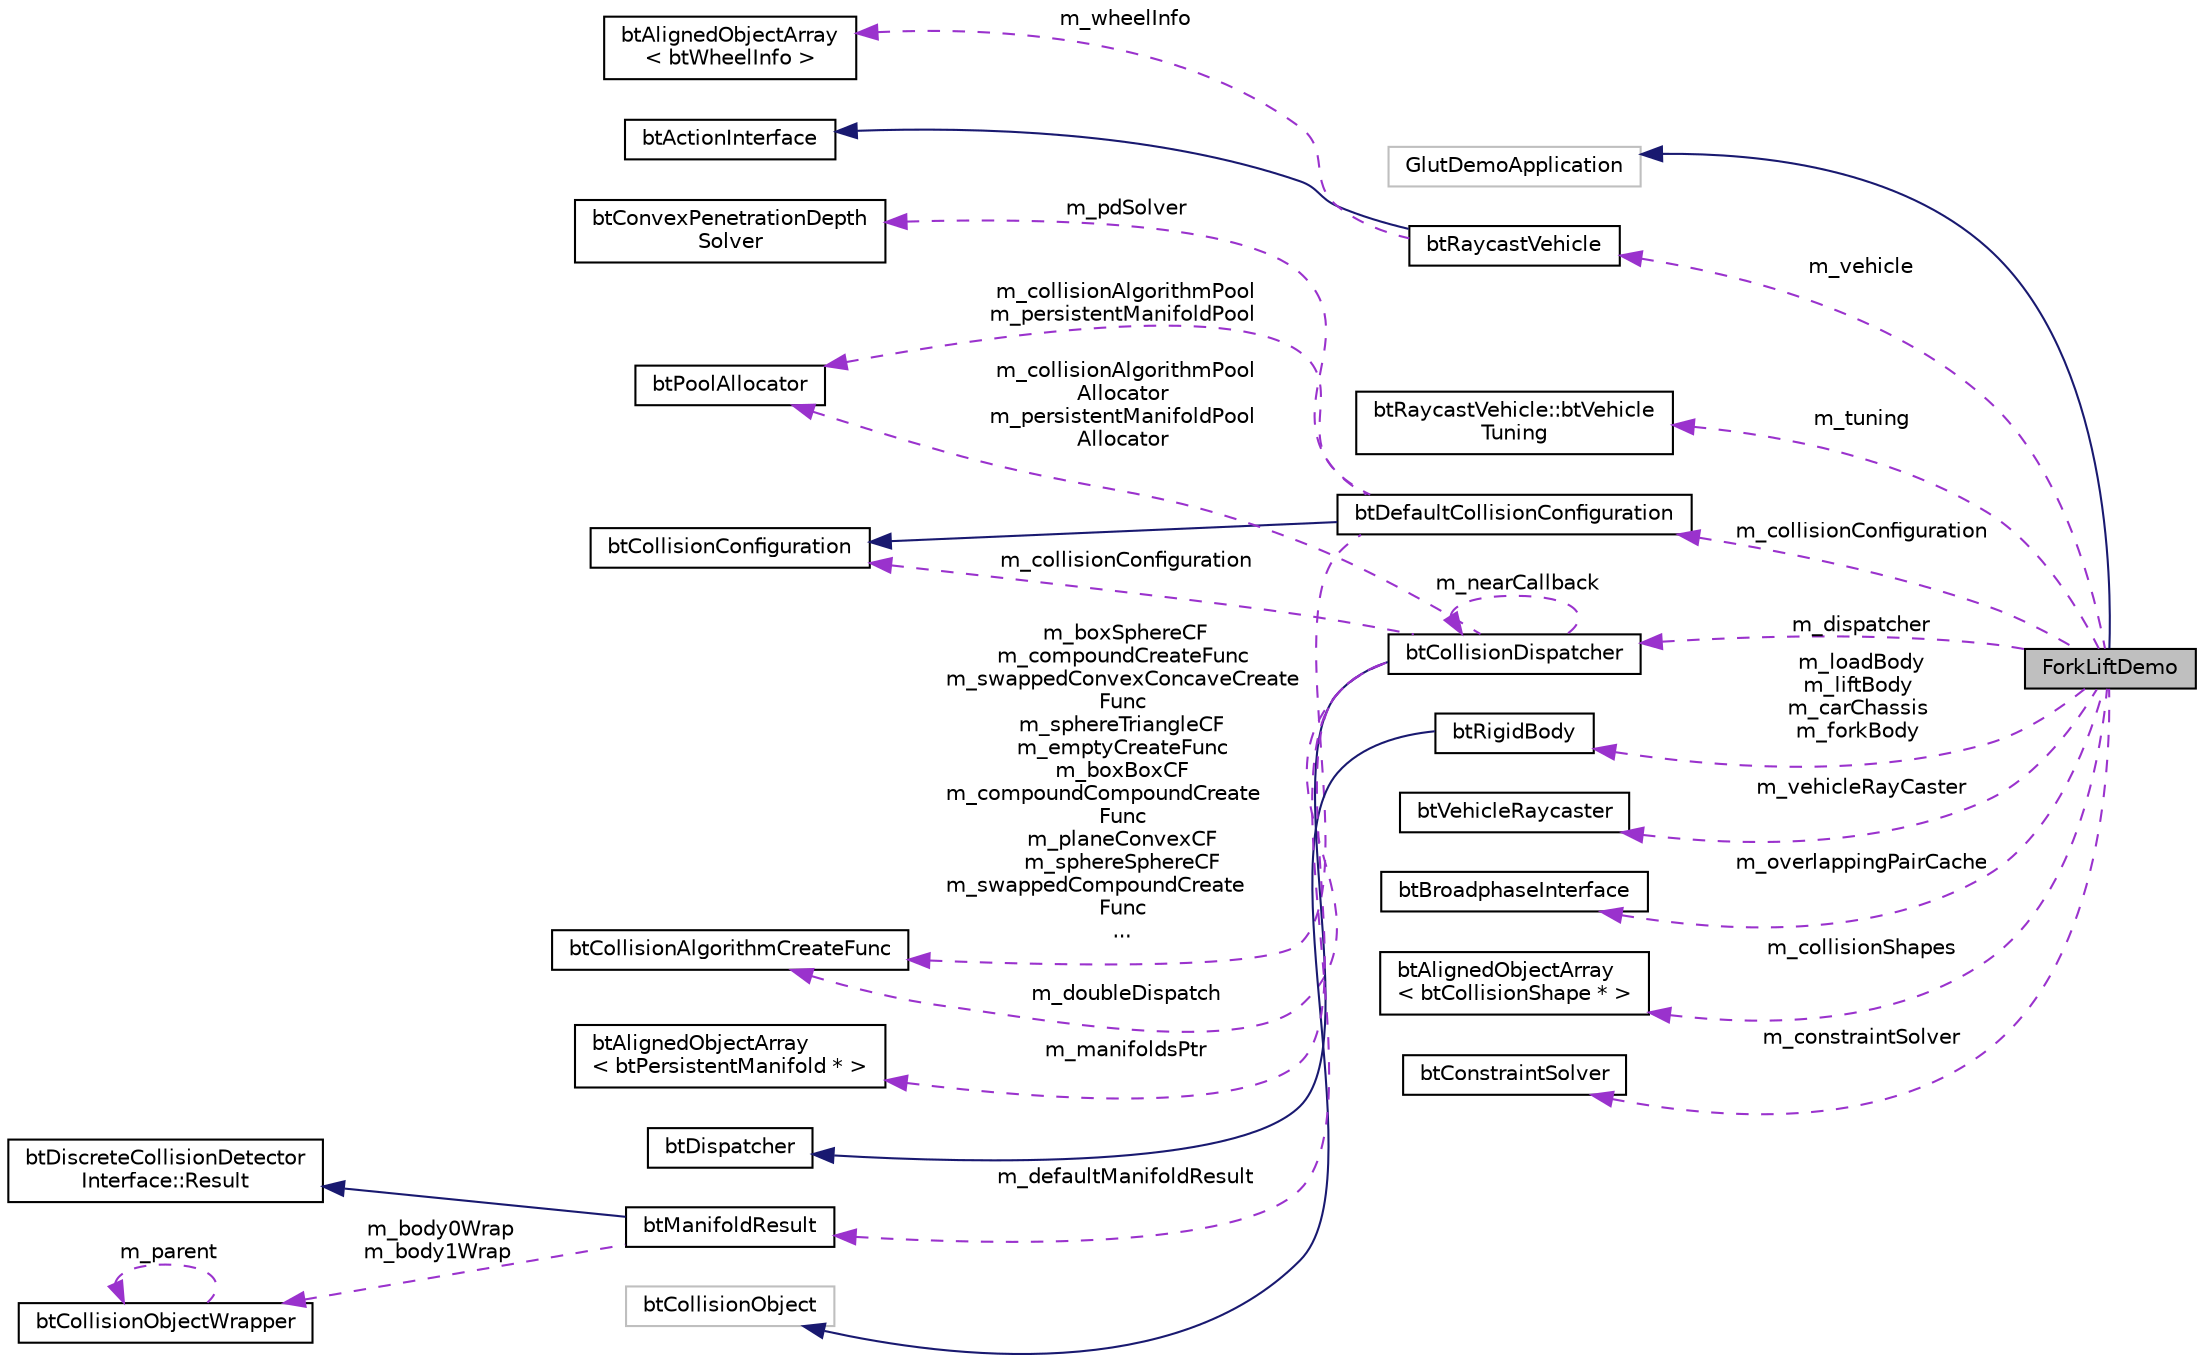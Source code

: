 digraph "ForkLiftDemo"
{
  edge [fontname="Helvetica",fontsize="10",labelfontname="Helvetica",labelfontsize="10"];
  node [fontname="Helvetica",fontsize="10",shape=record];
  rankdir="LR";
  Node1 [label="ForkLiftDemo",height=0.2,width=0.4,color="black", fillcolor="grey75", style="filled", fontcolor="black"];
  Node2 -> Node1 [dir="back",color="midnightblue",fontsize="10",style="solid",fontname="Helvetica"];
  Node2 [label="GlutDemoApplication",height=0.2,width=0.4,color="grey75", fillcolor="white", style="filled"];
  Node3 -> Node1 [dir="back",color="darkorchid3",fontsize="10",style="dashed",label=" m_vehicle" ,fontname="Helvetica"];
  Node3 [label="btRaycastVehicle",height=0.2,width=0.4,color="black", fillcolor="white", style="filled",URL="$classbt_raycast_vehicle.html",tooltip="rayCast vehicle, very special constraint that turn a rigidbody into a vehicle. "];
  Node4 -> Node3 [dir="back",color="midnightblue",fontsize="10",style="solid",fontname="Helvetica"];
  Node4 [label="btActionInterface",height=0.2,width=0.4,color="black", fillcolor="white", style="filled",URL="$classbt_action_interface.html",tooltip="Basic interface to allow actions such as vehicles and characters to be updated inside a btDynamicsWor..."];
  Node5 -> Node3 [dir="back",color="darkorchid3",fontsize="10",style="dashed",label=" m_wheelInfo" ,fontname="Helvetica"];
  Node5 [label="btAlignedObjectArray\l\< btWheelInfo \>",height=0.2,width=0.4,color="black", fillcolor="white", style="filled",URL="$classbt_aligned_object_array.html"];
  Node6 -> Node1 [dir="back",color="darkorchid3",fontsize="10",style="dashed",label=" m_tuning" ,fontname="Helvetica"];
  Node6 [label="btRaycastVehicle::btVehicle\lTuning",height=0.2,width=0.4,color="black", fillcolor="white", style="filled",URL="$classbt_raycast_vehicle_1_1bt_vehicle_tuning.html"];
  Node7 -> Node1 [dir="back",color="darkorchid3",fontsize="10",style="dashed",label=" m_collisionConfiguration" ,fontname="Helvetica"];
  Node7 [label="btDefaultCollisionConfiguration",height=0.2,width=0.4,color="black", fillcolor="white", style="filled",URL="$classbt_default_collision_configuration.html"];
  Node8 -> Node7 [dir="back",color="midnightblue",fontsize="10",style="solid",fontname="Helvetica"];
  Node8 [label="btCollisionConfiguration",height=0.2,width=0.4,color="black", fillcolor="white", style="filled",URL="$classbt_collision_configuration.html"];
  Node9 -> Node7 [dir="back",color="darkorchid3",fontsize="10",style="dashed",label=" m_collisionAlgorithmPool\nm_persistentManifoldPool" ,fontname="Helvetica"];
  Node9 [label="btPoolAllocator",height=0.2,width=0.4,color="black", fillcolor="white", style="filled",URL="$classbt_pool_allocator.html",tooltip="The btPoolAllocator class allows to efficiently allocate a large pool of objects, instead of dynamica..."];
  Node10 -> Node7 [dir="back",color="darkorchid3",fontsize="10",style="dashed",label=" m_pdSolver" ,fontname="Helvetica"];
  Node10 [label="btConvexPenetrationDepth\lSolver",height=0.2,width=0.4,color="black", fillcolor="white", style="filled",URL="$classbt_convex_penetration_depth_solver.html",tooltip="ConvexPenetrationDepthSolver provides an interface for penetration depth calculation. "];
  Node11 -> Node7 [dir="back",color="darkorchid3",fontsize="10",style="dashed",label=" m_boxSphereCF\nm_compoundCreateFunc\nm_swappedConvexConcaveCreate\lFunc\nm_sphereTriangleCF\nm_emptyCreateFunc\nm_boxBoxCF\nm_compoundCompoundCreate\lFunc\nm_planeConvexCF\nm_sphereSphereCF\nm_swappedCompoundCreate\lFunc\n..." ,fontname="Helvetica"];
  Node11 [label="btCollisionAlgorithmCreateFunc",height=0.2,width=0.4,color="black", fillcolor="white", style="filled",URL="$structbt_collision_algorithm_create_func.html",tooltip="Used by the btCollisionDispatcher to register and create instances for btCollisionAlgorithm. "];
  Node12 -> Node1 [dir="back",color="darkorchid3",fontsize="10",style="dashed",label=" m_loadBody\nm_liftBody\nm_carChassis\nm_forkBody" ,fontname="Helvetica"];
  Node12 [label="btRigidBody",height=0.2,width=0.4,color="black", fillcolor="white", style="filled",URL="$classbt_rigid_body.html"];
  Node13 -> Node12 [dir="back",color="midnightblue",fontsize="10",style="solid",fontname="Helvetica"];
  Node13 [label="btCollisionObject",height=0.2,width=0.4,color="grey75", fillcolor="white", style="filled"];
  Node14 -> Node1 [dir="back",color="darkorchid3",fontsize="10",style="dashed",label=" m_dispatcher" ,fontname="Helvetica"];
  Node14 [label="btCollisionDispatcher",height=0.2,width=0.4,color="black", fillcolor="white", style="filled",URL="$classbt_collision_dispatcher.html"];
  Node15 -> Node14 [dir="back",color="midnightblue",fontsize="10",style="solid",fontname="Helvetica"];
  Node15 [label="btDispatcher",height=0.2,width=0.4,color="black", fillcolor="white", style="filled",URL="$classbt_dispatcher.html"];
  Node8 -> Node14 [dir="back",color="darkorchid3",fontsize="10",style="dashed",label=" m_collisionConfiguration" ,fontname="Helvetica"];
  Node9 -> Node14 [dir="back",color="darkorchid3",fontsize="10",style="dashed",label=" m_collisionAlgorithmPool\lAllocator\nm_persistentManifoldPool\lAllocator" ,fontname="Helvetica"];
  Node14 -> Node14 [dir="back",color="darkorchid3",fontsize="10",style="dashed",label=" m_nearCallback" ,fontname="Helvetica"];
  Node11 -> Node14 [dir="back",color="darkorchid3",fontsize="10",style="dashed",label=" m_doubleDispatch" ,fontname="Helvetica"];
  Node16 -> Node14 [dir="back",color="darkorchid3",fontsize="10",style="dashed",label=" m_defaultManifoldResult" ,fontname="Helvetica"];
  Node16 [label="btManifoldResult",height=0.2,width=0.4,color="black", fillcolor="white", style="filled",URL="$classbt_manifold_result.html",tooltip="btManifoldResult is a helper class to manage contact results. "];
  Node17 -> Node16 [dir="back",color="midnightblue",fontsize="10",style="solid",fontname="Helvetica"];
  Node17 [label="btDiscreteCollisionDetector\lInterface::Result",height=0.2,width=0.4,color="black", fillcolor="white", style="filled",URL="$structbt_discrete_collision_detector_interface_1_1_result.html"];
  Node18 -> Node16 [dir="back",color="darkorchid3",fontsize="10",style="dashed",label=" m_body0Wrap\nm_body1Wrap" ,fontname="Helvetica"];
  Node18 [label="btCollisionObjectWrapper",height=0.2,width=0.4,color="black", fillcolor="white", style="filled",URL="$structbt_collision_object_wrapper.html"];
  Node18 -> Node18 [dir="back",color="darkorchid3",fontsize="10",style="dashed",label=" m_parent" ,fontname="Helvetica"];
  Node19 -> Node14 [dir="back",color="darkorchid3",fontsize="10",style="dashed",label=" m_manifoldsPtr" ,fontname="Helvetica"];
  Node19 [label="btAlignedObjectArray\l\< btPersistentManifold * \>",height=0.2,width=0.4,color="black", fillcolor="white", style="filled",URL="$classbt_aligned_object_array.html"];
  Node20 -> Node1 [dir="back",color="darkorchid3",fontsize="10",style="dashed",label=" m_vehicleRayCaster" ,fontname="Helvetica"];
  Node20 [label="btVehicleRaycaster",height=0.2,width=0.4,color="black", fillcolor="white", style="filled",URL="$structbt_vehicle_raycaster.html",tooltip="btVehicleRaycaster is provides interface for between vehicle simulation and raycasting ..."];
  Node21 -> Node1 [dir="back",color="darkorchid3",fontsize="10",style="dashed",label=" m_overlappingPairCache" ,fontname="Helvetica"];
  Node21 [label="btBroadphaseInterface",height=0.2,width=0.4,color="black", fillcolor="white", style="filled",URL="$classbt_broadphase_interface.html"];
  Node22 -> Node1 [dir="back",color="darkorchid3",fontsize="10",style="dashed",label=" m_collisionShapes" ,fontname="Helvetica"];
  Node22 [label="btAlignedObjectArray\l\< btCollisionShape * \>",height=0.2,width=0.4,color="black", fillcolor="white", style="filled",URL="$classbt_aligned_object_array.html"];
  Node23 -> Node1 [dir="back",color="darkorchid3",fontsize="10",style="dashed",label=" m_constraintSolver" ,fontname="Helvetica"];
  Node23 [label="btConstraintSolver",height=0.2,width=0.4,color="black", fillcolor="white", style="filled",URL="$classbt_constraint_solver.html"];
}
